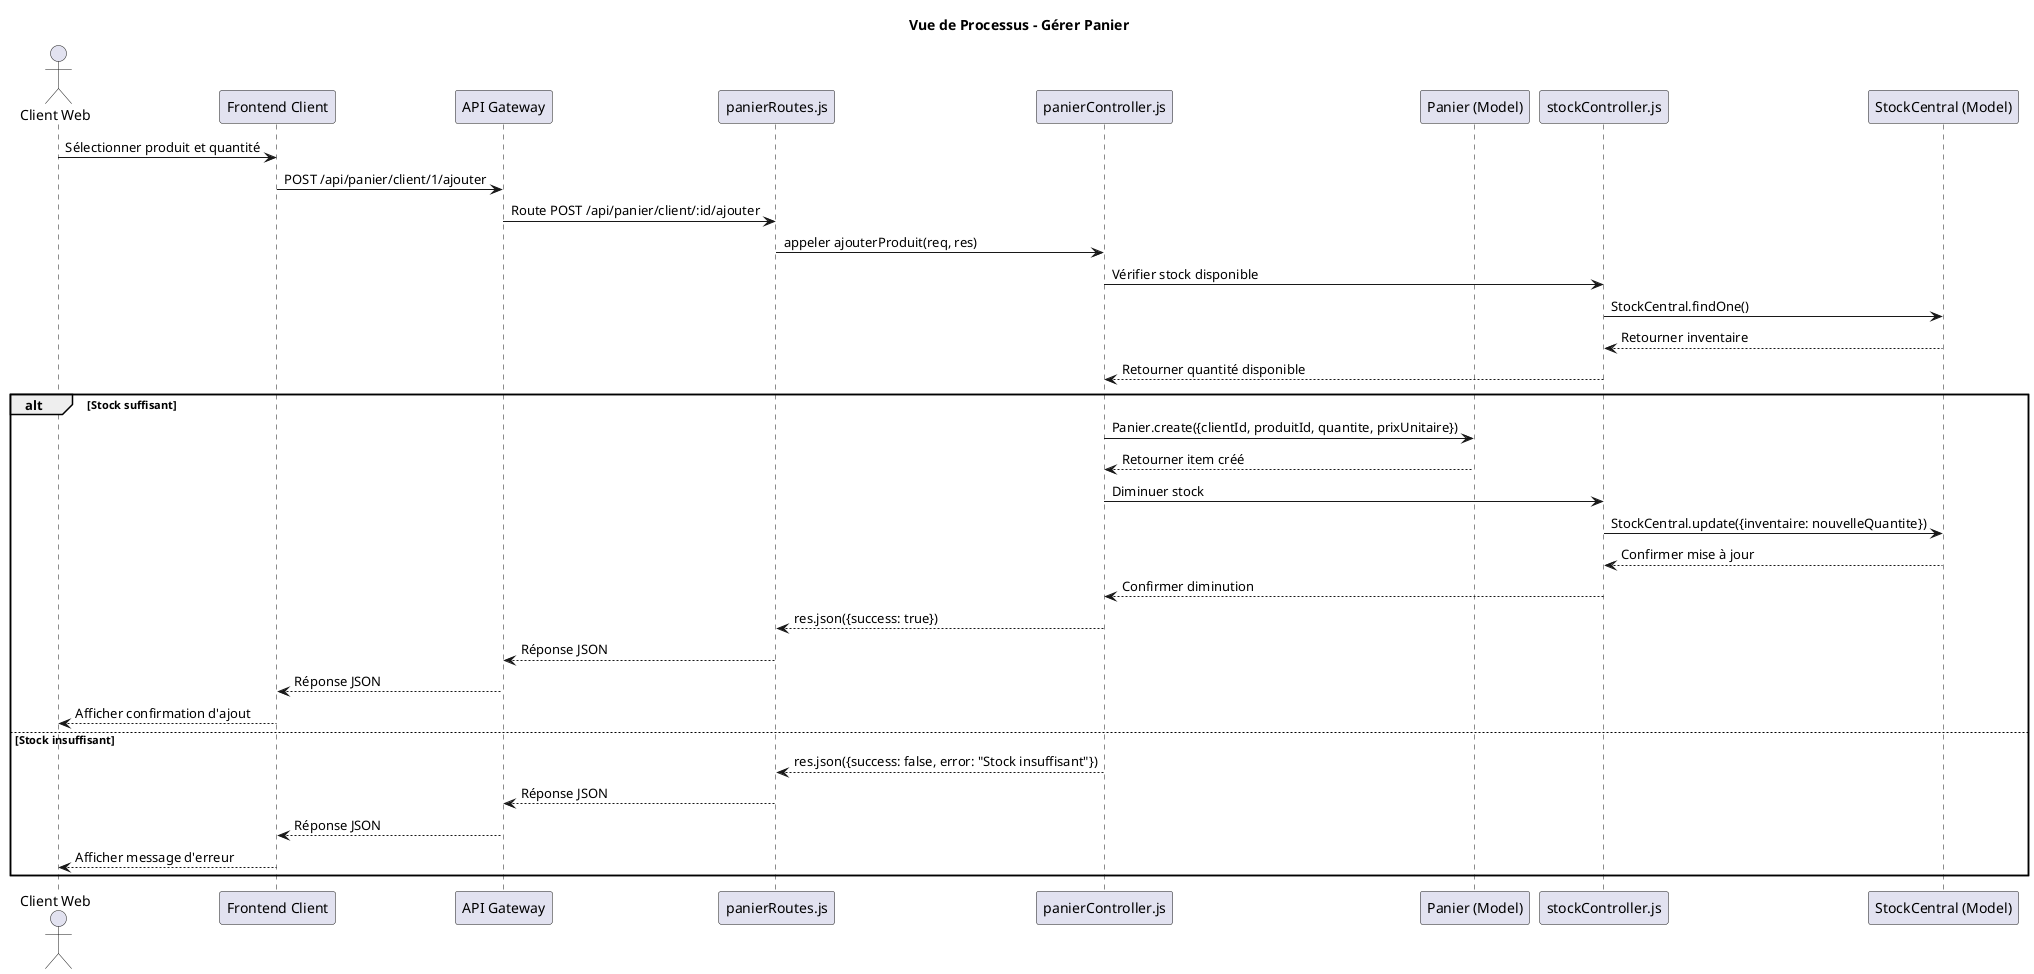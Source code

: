 @startuml vue_processus_gerer_panier

title Vue de Processus - Gérer Panier

actor "Client Web" as CW
participant "Frontend Client" as FE
participant "API Gateway" as AG
participant "panierRoutes.js" as PR
participant "panierController.js" as PC
participant "Panier (Model)" as PM
participant "stockController.js" as SC
participant "StockCentral (Model)" as SM

CW -> FE : Sélectionner produit et quantité
FE -> AG : POST /api/panier/client/1/ajouter
AG -> PR : Route POST /api/panier/client/:id/ajouter
PR -> PC : appeler ajouterProduit(req, res)

PC -> SC : Vérifier stock disponible
SC -> SM : StockCentral.findOne()
SM --> SC : Retourner inventaire
SC --> PC : Retourner quantité disponible

alt Stock suffisant
    PC -> PM : Panier.create({clientId, produitId, quantite, prixUnitaire})
    PM --> PC : Retourner item créé
    
    PC -> SC : Diminuer stock
    SC -> SM : StockCentral.update({inventaire: nouvelleQuantite})
    SM --> SC : Confirmer mise à jour
    SC --> PC : Confirmer diminution
    
    PC --> PR : res.json({success: true})
    PR --> AG : Réponse JSON
    AG --> FE : Réponse JSON
    FE --> CW : Afficher confirmation d'ajout
else Stock insuffisant
    PC --> PR : res.json({success: false, error: "Stock insuffisant"})
    PR --> AG : Réponse JSON
    AG --> FE : Réponse JSON
    FE --> CW : Afficher message d'erreur
end

@enduml 
